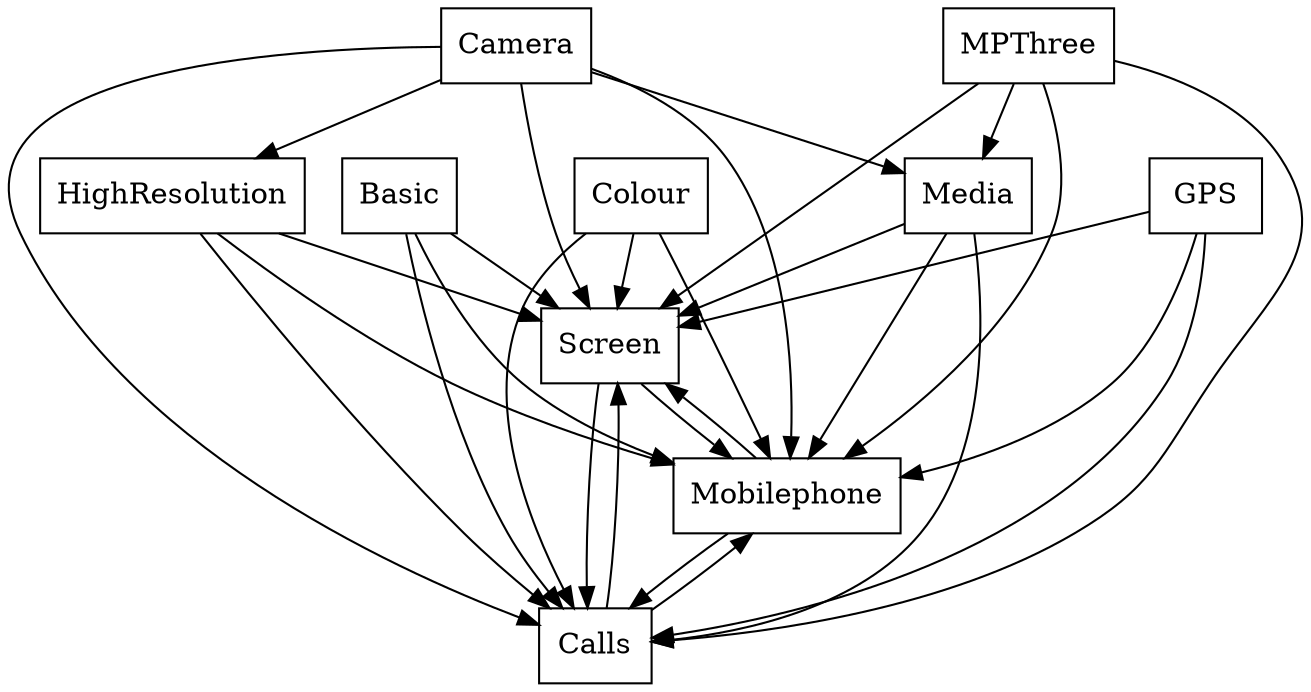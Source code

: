 digraph{
graph [rankdir=TB];
node [shape=box];
edge [arrowhead=normal];
0[label="Basic",]
1[label="Colour",]
2[label="Screen",]
3[label="Media",]
4[label="Camera",]
5[label="Mobilephone",]
6[label="MPThree",]
7[label="GPS",]
8[label="Calls",]
9[label="HighResolution",]
0->2[label="",]
0->5[label="",]
0->8[label="",]
1->2[label="",]
1->5[label="",]
1->8[label="",]
2->5[label="",]
2->8[label="",]
3->2[label="",]
3->5[label="",]
3->8[label="",]
4->2[label="",]
4->3[label="",]
4->5[label="",]
4->8[label="",]
4->9[label="",]
5->2[label="",]
5->8[label="",]
6->2[label="",]
6->3[label="",]
6->5[label="",]
6->8[label="",]
7->2[label="",]
7->5[label="",]
7->8[label="",]
8->2[label="",]
8->5[label="",]
9->2[label="",]
9->5[label="",]
9->8[label="",]
}
